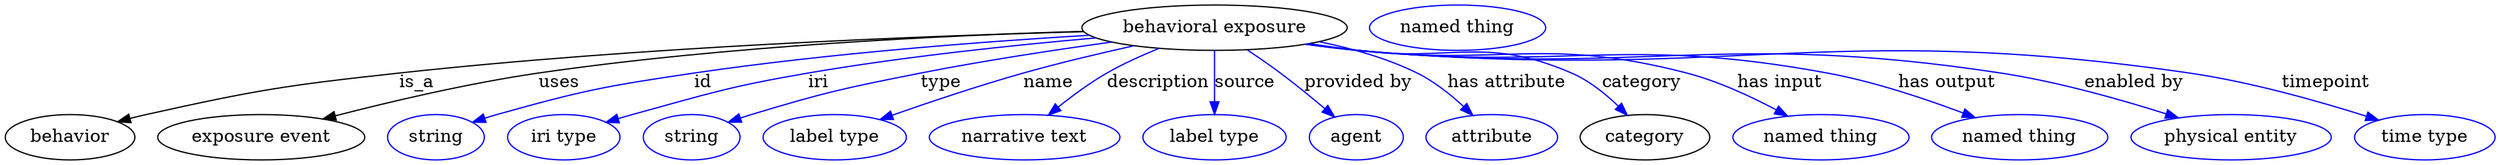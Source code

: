 digraph {
	graph [bb="0,0,1609.8,123"];
	node [label="\N"];
	"behavioral exposure"	[height=0.5,
		label="behavioral exposure",
		pos="782.6,105",
		width=2.2748];
	behavior	[height=0.5,
		pos="41.596,18",
		width=1.1555];
	"behavioral exposure" -> behavior	[label=is_a,
		lp="268.6,61.5",
		pos="e,72.341,30.161 701.78,101.86 598.41,98.385 414.04,89.676 257.6,69 183.02,59.144 164.25,55.482 91.596,36 88.453,35.157 85.219,34.221 \
81.982,33.234"];
	"exposure event"	[height=0.5,
		pos="164.6,18",
		width=1.7693];
	"behavioral exposure" -> "exposure event"	[label=uses,
		lp="361.6,61.5",
		pos="e,204.54,32.078 701.84,101.89 614.45,98.581 471.27,90.175 349.6,69 303.16,60.918 251.46,46.467 214.54,35.172"];
	id	[color=blue,
		height=0.5,
		label=string,
		pos="276.6,18",
		width=0.84854];
	"behavioral exposure" -> id	[color=blue,
		label=id,
		lp="458.1,61.5",
		pos="e,300.04,29.72 705.51,98.727 638.38,93.444 538.59,83.926 452.6,69 391.31,58.363 375.64,55.563 316.6,36 314.21,35.211 311.78,34.34 \
309.34,33.422",
		style=solid];
	iri	[color=blue,
		height=0.5,
		label="iri type",
		pos="361.6,18",
		width=1.011];
	"behavioral exposure" -> iri	[color=blue,
		label=iri,
		lp="540.1,61.5",
		pos="e,389.04,29.9 711.12,96.158 661.15,90.137 593,80.851 533.6,69 476.4,57.589 462.18,53.664 406.6,36 404,35.175 401.33,34.284 398.66,\
33.357",
		style=solid];
	type	[color=blue,
		height=0.5,
		label=string,
		pos="446.6,18",
		width=0.84854];
	"behavioral exposure" -> type	[color=blue,
		label=type,
		lp="610.6,61.5",
		pos="e,470.1,29.534 718.43,93.745 657.63,82.986 564.31,63.752 486.6,36 484.23,35.156 481.81,34.245 479.38,33.298",
		style=solid];
	name	[color=blue,
		height=0.5,
		label="label type",
		pos="540.6,18",
		width=1.2638];
	"behavioral exposure" -> name	[color=blue,
		label=name,
		lp="681.1,61.5",
		pos="e,570.37,31.786 733.9,90.494 712.77,84.36 687.82,76.75 665.6,69 636.47,58.841 604.15,45.867 579.67,35.681",
		style=solid];
	description	[color=blue,
		height=0.5,
		label="narrative text",
		pos="661.6,18",
		width=1.6068];
	"behavioral exposure" -> description	[color=blue,
		label=description,
		lp="748.1,61.5",
		pos="e,677.89,35.413 749.97,88.351 739.33,82.75 727.67,76.063 717.6,69 706.31,61.09 694.8,51.184 685.16,42.281",
		style=solid];
	source	[color=blue,
		height=0.5,
		label="label type",
		pos="782.6,18",
		width=1.2638];
	"behavioral exposure" -> source	[color=blue,
		label=source,
		lp="800.6,61.5",
		pos="e,782.6,36.175 782.6,86.799 782.6,75.163 782.6,59.548 782.6,46.237",
		style=solid];
	"provided by"	[color=blue,
		height=0.5,
		label=agent,
		pos="875.6,18",
		width=0.83048];
	"behavioral exposure" -> "provided by"	[color=blue,
		label="provided by",
		lp="872.6,61.5",
		pos="e,860.43,33.594 801.85,87.41 808.47,81.636 815.9,75.081 822.6,69 832.69,59.829 843.68,49.514 853.03,40.646",
		style=solid];
	"has attribute"	[color=blue,
		height=0.5,
		label=attribute,
		pos="963.6,18",
		width=1.1193];
	"behavioral exposure" -> "has attribute"	[color=blue,
		label="has attribute",
		lp="963.1,61.5",
		pos="e,950.01,35.136 844.66,93.161 866.1,87.82 889.71,80.068 909.6,69 921.93,62.135 933.67,51.885 943.04,42.448",
		style=solid];
	category	[height=0.5,
		pos="1062.6,18",
		width=1.1374];
	"behavioral exposure" -> category	[color=blue,
		label=category,
		lp="1049.1,61.5",
		pos="e,1047.4,35.261 842.25,92.469 852.68,90.562 863.45,88.667 873.6,87 929.85,77.763 948.31,91.71 1000.6,69 1015.1,62.706 1029,52.069 \
1040,42.22",
		style=solid];
	"has input"	[color=blue,
		height=0.5,
		label="named thing",
		pos="1176.6,18",
		width=1.5346];
	"behavioral exposure" -> "has input"	[color=blue,
		label="has input",
		lp="1139.6,61.5",
		pos="e,1152.6,34.245 840.72,92.281 851.61,90.329 862.93,88.466 873.6,87 963.33,74.669 989.45,93.687 1076.6,69 1100.2,62.317 1124.8,50.054 \
1143.8,39.346",
		style=solid];
	"has output"	[color=blue,
		height=0.5,
		label="named thing",
		pos="1304.6,18",
		width=1.5346];
	"behavioral exposure" -> "has output"	[color=blue,
		label="has output",
		lp="1247.1,61.5",
		pos="e,1274,33.167 840.2,92.127 851.24,90.166 862.75,88.339 873.6,87 1004,70.908 1040,95.949 1168.6,69 1201.9,62.013 1238,48.434 1264.7,\
37.188",
		style=solid];
	"enabled by"	[color=blue,
		height=0.5,
		label="physical entity",
		pos="1440.6,18",
		width=1.7332];
	"behavioral exposure" -> "enabled by"	[color=blue,
		label="enabled by",
		lp="1368.6,61.5",
		pos="e,1405.1,32.915 839.69,92.067 850.89,90.086 862.58,88.267 873.6,87 1053,66.365 1101.7,100.04 1279.6,69 1319.7,62.003 1363.8,47.846 \
1395.6,36.377",
		style=solid];
	timepoint	[color=blue,
		height=0.5,
		label="time type",
		pos="1565.6,18",
		width=1.2277];
	"behavioral exposure" -> timepoint	[color=blue,
		label=timepoint,
		lp="1493.1,61.5",
		pos="e,1534.9,31.107 839.68,91.977 850.88,90.003 862.57,88.21 873.6,87 1107.4,61.327 1170.5,107.41 1402.6,69 1445.5,61.905 1492.8,46.504 \
1525.3,34.656",
		style=solid];
	"named thing_category"	[color=blue,
		height=0.5,
		label="named thing",
		pos="937.6,105",
		width=1.5346];
}

